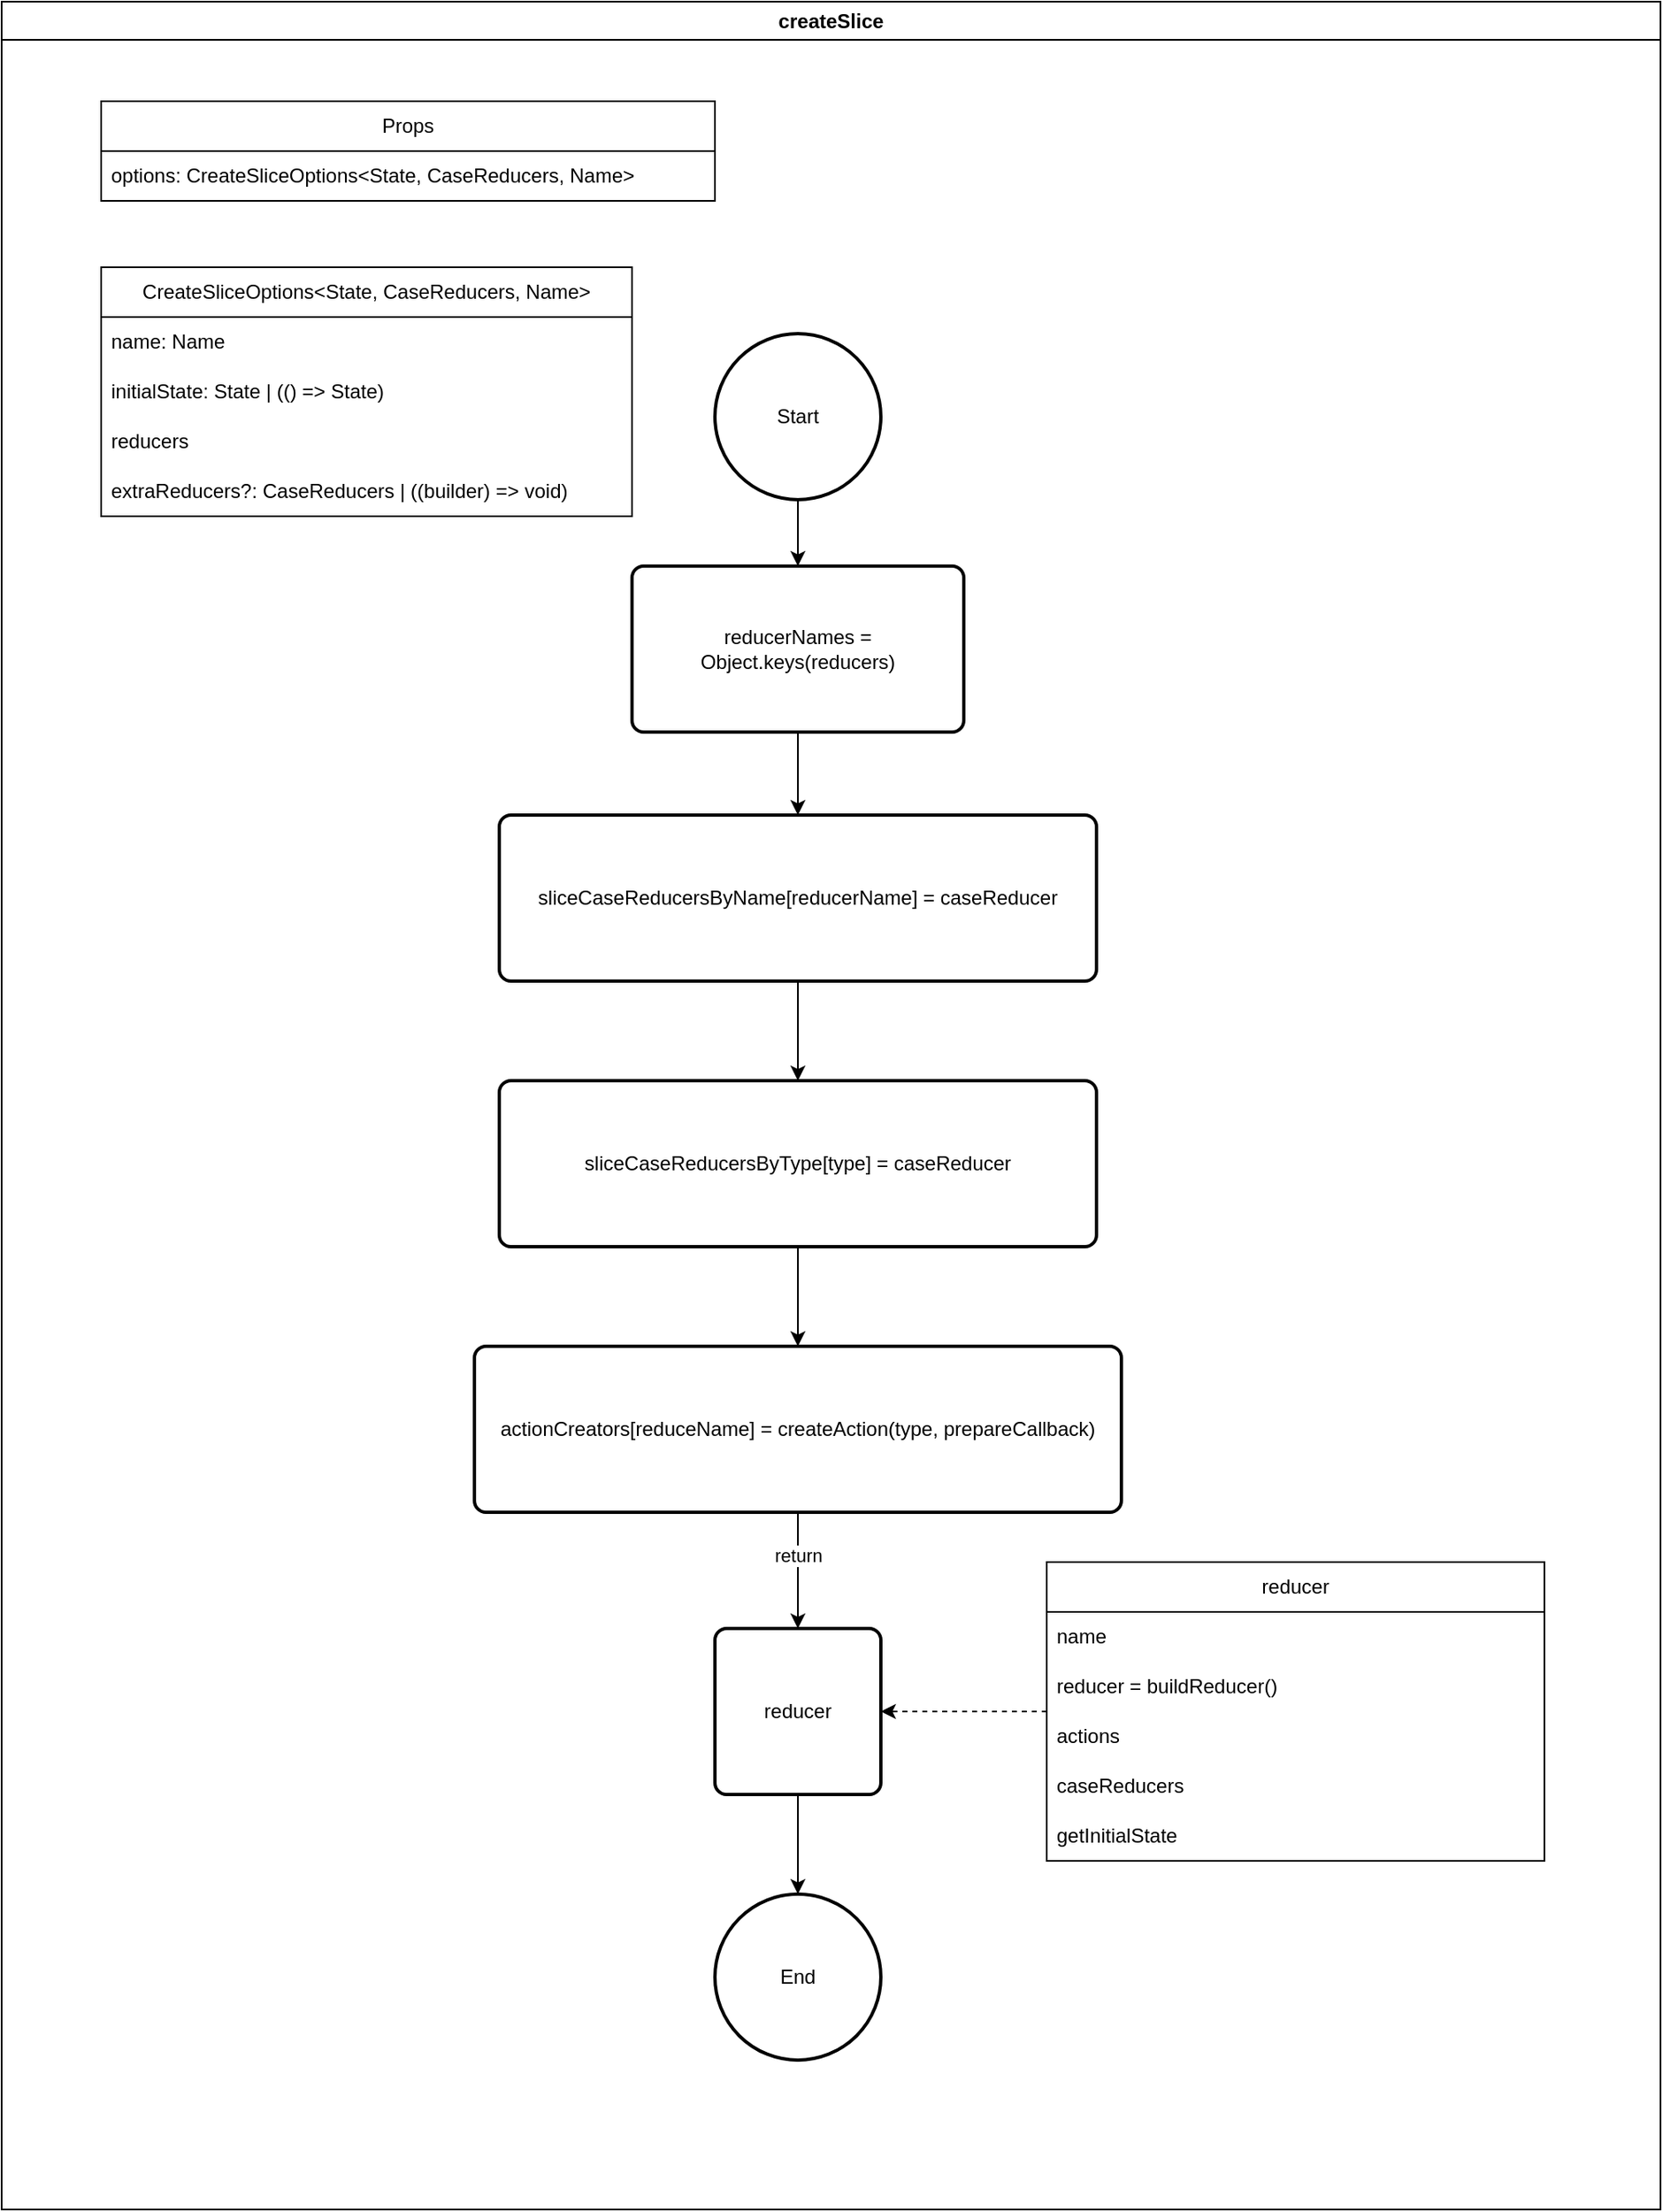 <mxfile version="20.8.17" type="github">
  <diagram name="第 1 页" id="fZb1YJsTouR2zSeK6e90">
    <mxGraphModel dx="2267" dy="2098" grid="1" gridSize="10" guides="1" tooltips="1" connect="1" arrows="1" fold="1" page="1" pageScale="1" pageWidth="827" pageHeight="1169" math="0" shadow="0">
      <root>
        <mxCell id="0" />
        <mxCell id="1" parent="0" />
        <mxCell id="zSz5Cbf9CI0ezcEtFcox-13" style="edgeStyle=orthogonalEdgeStyle;rounded=0;orthogonalLoop=1;jettySize=auto;html=1;entryX=0.5;entryY=0;entryDx=0;entryDy=0;" edge="1" parent="1" source="zSz5Cbf9CI0ezcEtFcox-1" target="zSz5Cbf9CI0ezcEtFcox-6">
          <mxGeometry relative="1" as="geometry" />
        </mxCell>
        <mxCell id="zSz5Cbf9CI0ezcEtFcox-1" value="Start" style="strokeWidth=2;html=1;shape=mxgraph.flowchart.start_2;whiteSpace=wrap;" vertex="1" parent="1">
          <mxGeometry x="350" y="250" width="100" height="100" as="geometry" />
        </mxCell>
        <mxCell id="zSz5Cbf9CI0ezcEtFcox-2" value="Props" style="swimlane;fontStyle=0;childLayout=stackLayout;horizontal=1;startSize=30;horizontalStack=0;resizeParent=1;resizeParentMax=0;resizeLast=0;collapsible=1;marginBottom=0;whiteSpace=wrap;html=1;" vertex="1" parent="1">
          <mxGeometry x="-20" y="110" width="370" height="60" as="geometry" />
        </mxCell>
        <mxCell id="zSz5Cbf9CI0ezcEtFcox-3" value="options: CreateSliceOptions&amp;lt;State, CaseReducers, Name&amp;gt;" style="text;strokeColor=none;fillColor=none;align=left;verticalAlign=middle;spacingLeft=4;spacingRight=4;overflow=hidden;points=[[0,0.5],[1,0.5]];portConstraint=eastwest;rotatable=0;whiteSpace=wrap;html=1;" vertex="1" parent="zSz5Cbf9CI0ezcEtFcox-2">
          <mxGeometry y="30" width="370" height="30" as="geometry" />
        </mxCell>
        <mxCell id="zSz5Cbf9CI0ezcEtFcox-14" style="edgeStyle=orthogonalEdgeStyle;rounded=0;orthogonalLoop=1;jettySize=auto;html=1;" edge="1" parent="1" source="zSz5Cbf9CI0ezcEtFcox-6" target="zSz5Cbf9CI0ezcEtFcox-12">
          <mxGeometry relative="1" as="geometry" />
        </mxCell>
        <mxCell id="zSz5Cbf9CI0ezcEtFcox-6" value="reducerNames = Object.keys(reducers)" style="rounded=1;whiteSpace=wrap;html=1;absoluteArcSize=1;arcSize=14;strokeWidth=2;" vertex="1" parent="1">
          <mxGeometry x="300" y="390" width="200" height="100" as="geometry" />
        </mxCell>
        <mxCell id="zSz5Cbf9CI0ezcEtFcox-7" value="CreateSliceOptions&amp;lt;State, CaseReducers, Name&amp;gt;" style="swimlane;fontStyle=0;childLayout=stackLayout;horizontal=1;startSize=30;horizontalStack=0;resizeParent=1;resizeParentMax=0;resizeLast=0;collapsible=1;marginBottom=0;whiteSpace=wrap;html=1;" vertex="1" parent="1">
          <mxGeometry x="-20" y="210" width="320" height="150" as="geometry" />
        </mxCell>
        <mxCell id="zSz5Cbf9CI0ezcEtFcox-8" value="name: Name" style="text;strokeColor=none;fillColor=none;align=left;verticalAlign=middle;spacingLeft=4;spacingRight=4;overflow=hidden;points=[[0,0.5],[1,0.5]];portConstraint=eastwest;rotatable=0;whiteSpace=wrap;html=1;" vertex="1" parent="zSz5Cbf9CI0ezcEtFcox-7">
          <mxGeometry y="30" width="320" height="30" as="geometry" />
        </mxCell>
        <mxCell id="zSz5Cbf9CI0ezcEtFcox-9" value="initialState: State | (() =&amp;gt; State)" style="text;strokeColor=none;fillColor=none;align=left;verticalAlign=middle;spacingLeft=4;spacingRight=4;overflow=hidden;points=[[0,0.5],[1,0.5]];portConstraint=eastwest;rotatable=0;whiteSpace=wrap;html=1;" vertex="1" parent="zSz5Cbf9CI0ezcEtFcox-7">
          <mxGeometry y="60" width="320" height="30" as="geometry" />
        </mxCell>
        <mxCell id="zSz5Cbf9CI0ezcEtFcox-10" value="reducers" style="text;strokeColor=none;fillColor=none;align=left;verticalAlign=middle;spacingLeft=4;spacingRight=4;overflow=hidden;points=[[0,0.5],[1,0.5]];portConstraint=eastwest;rotatable=0;whiteSpace=wrap;html=1;" vertex="1" parent="zSz5Cbf9CI0ezcEtFcox-7">
          <mxGeometry y="90" width="320" height="30" as="geometry" />
        </mxCell>
        <mxCell id="zSz5Cbf9CI0ezcEtFcox-11" value="extraReducers?: CaseReducers | ((builder) =&amp;gt; void)" style="text;strokeColor=none;fillColor=none;align=left;verticalAlign=middle;spacingLeft=4;spacingRight=4;overflow=hidden;points=[[0,0.5],[1,0.5]];portConstraint=eastwest;rotatable=0;whiteSpace=wrap;html=1;" vertex="1" parent="zSz5Cbf9CI0ezcEtFcox-7">
          <mxGeometry y="120" width="320" height="30" as="geometry" />
        </mxCell>
        <mxCell id="zSz5Cbf9CI0ezcEtFcox-18" style="edgeStyle=orthogonalEdgeStyle;rounded=0;orthogonalLoop=1;jettySize=auto;html=1;entryX=0.5;entryY=0;entryDx=0;entryDy=0;" edge="1" parent="1" source="zSz5Cbf9CI0ezcEtFcox-12" target="zSz5Cbf9CI0ezcEtFcox-17">
          <mxGeometry relative="1" as="geometry" />
        </mxCell>
        <mxCell id="zSz5Cbf9CI0ezcEtFcox-12" value="sliceCaseReducersByName[reducerName] = caseReducer" style="rounded=1;whiteSpace=wrap;html=1;absoluteArcSize=1;arcSize=14;strokeWidth=2;align=center;verticalAlign=middle;" vertex="1" parent="1">
          <mxGeometry x="220" y="540" width="360" height="100" as="geometry" />
        </mxCell>
        <mxCell id="zSz5Cbf9CI0ezcEtFcox-21" style="edgeStyle=orthogonalEdgeStyle;rounded=0;orthogonalLoop=1;jettySize=auto;html=1;" edge="1" parent="1" source="zSz5Cbf9CI0ezcEtFcox-15" target="zSz5Cbf9CI0ezcEtFcox-20">
          <mxGeometry relative="1" as="geometry" />
        </mxCell>
        <mxCell id="zSz5Cbf9CI0ezcEtFcox-22" value="return" style="edgeLabel;html=1;align=center;verticalAlign=middle;resizable=0;points=[];" vertex="1" connectable="0" parent="zSz5Cbf9CI0ezcEtFcox-21">
          <mxGeometry x="-0.258" relative="1" as="geometry">
            <mxPoint as="offset" />
          </mxGeometry>
        </mxCell>
        <mxCell id="zSz5Cbf9CI0ezcEtFcox-15" value="actionCreators[reduceName] = createAction(type, prepareCallback)" style="rounded=1;whiteSpace=wrap;html=1;absoluteArcSize=1;arcSize=14;strokeWidth=2;" vertex="1" parent="1">
          <mxGeometry x="205" y="860" width="390" height="100" as="geometry" />
        </mxCell>
        <mxCell id="zSz5Cbf9CI0ezcEtFcox-19" style="edgeStyle=orthogonalEdgeStyle;rounded=0;orthogonalLoop=1;jettySize=auto;html=1;" edge="1" parent="1" source="zSz5Cbf9CI0ezcEtFcox-17" target="zSz5Cbf9CI0ezcEtFcox-15">
          <mxGeometry relative="1" as="geometry" />
        </mxCell>
        <mxCell id="zSz5Cbf9CI0ezcEtFcox-17" value="sliceCaseReducersByType[type] = caseReducer" style="rounded=1;whiteSpace=wrap;html=1;absoluteArcSize=1;arcSize=14;strokeWidth=2;align=center;verticalAlign=middle;" vertex="1" parent="1">
          <mxGeometry x="220" y="700" width="360" height="100" as="geometry" />
        </mxCell>
        <mxCell id="zSz5Cbf9CI0ezcEtFcox-32" style="edgeStyle=orthogonalEdgeStyle;rounded=0;orthogonalLoop=1;jettySize=auto;html=1;entryX=0.5;entryY=0;entryDx=0;entryDy=0;entryPerimeter=0;" edge="1" parent="1" source="zSz5Cbf9CI0ezcEtFcox-20" target="zSz5Cbf9CI0ezcEtFcox-31">
          <mxGeometry relative="1" as="geometry" />
        </mxCell>
        <mxCell id="zSz5Cbf9CI0ezcEtFcox-20" value="reducer" style="rounded=1;whiteSpace=wrap;html=1;absoluteArcSize=1;arcSize=14;strokeWidth=2;" vertex="1" parent="1">
          <mxGeometry x="350" y="1030" width="100" height="100" as="geometry" />
        </mxCell>
        <mxCell id="zSz5Cbf9CI0ezcEtFcox-30" style="edgeStyle=orthogonalEdgeStyle;rounded=0;orthogonalLoop=1;jettySize=auto;html=1;entryX=1;entryY=0.5;entryDx=0;entryDy=0;dashed=1;" edge="1" parent="1" source="zSz5Cbf9CI0ezcEtFcox-24" target="zSz5Cbf9CI0ezcEtFcox-20">
          <mxGeometry relative="1" as="geometry" />
        </mxCell>
        <mxCell id="zSz5Cbf9CI0ezcEtFcox-24" value="reducer" style="swimlane;fontStyle=0;childLayout=stackLayout;horizontal=1;startSize=30;horizontalStack=0;resizeParent=1;resizeParentMax=0;resizeLast=0;collapsible=1;marginBottom=0;whiteSpace=wrap;html=1;" vertex="1" parent="1">
          <mxGeometry x="550" y="990" width="300" height="180" as="geometry" />
        </mxCell>
        <mxCell id="zSz5Cbf9CI0ezcEtFcox-25" value="name" style="text;strokeColor=none;fillColor=none;align=left;verticalAlign=middle;spacingLeft=4;spacingRight=4;overflow=hidden;points=[[0,0.5],[1,0.5]];portConstraint=eastwest;rotatable=0;whiteSpace=wrap;html=1;" vertex="1" parent="zSz5Cbf9CI0ezcEtFcox-24">
          <mxGeometry y="30" width="300" height="30" as="geometry" />
        </mxCell>
        <mxCell id="zSz5Cbf9CI0ezcEtFcox-26" value="reducer = buildReducer()" style="text;strokeColor=none;fillColor=none;align=left;verticalAlign=middle;spacingLeft=4;spacingRight=4;overflow=hidden;points=[[0,0.5],[1,0.5]];portConstraint=eastwest;rotatable=0;whiteSpace=wrap;html=1;" vertex="1" parent="zSz5Cbf9CI0ezcEtFcox-24">
          <mxGeometry y="60" width="300" height="30" as="geometry" />
        </mxCell>
        <mxCell id="zSz5Cbf9CI0ezcEtFcox-27" value="actions" style="text;strokeColor=none;fillColor=none;align=left;verticalAlign=middle;spacingLeft=4;spacingRight=4;overflow=hidden;points=[[0,0.5],[1,0.5]];portConstraint=eastwest;rotatable=0;whiteSpace=wrap;html=1;" vertex="1" parent="zSz5Cbf9CI0ezcEtFcox-24">
          <mxGeometry y="90" width="300" height="30" as="geometry" />
        </mxCell>
        <mxCell id="zSz5Cbf9CI0ezcEtFcox-28" value="caseReducers" style="text;strokeColor=none;fillColor=none;align=left;verticalAlign=middle;spacingLeft=4;spacingRight=4;overflow=hidden;points=[[0,0.5],[1,0.5]];portConstraint=eastwest;rotatable=0;whiteSpace=wrap;html=1;" vertex="1" parent="zSz5Cbf9CI0ezcEtFcox-24">
          <mxGeometry y="120" width="300" height="30" as="geometry" />
        </mxCell>
        <mxCell id="zSz5Cbf9CI0ezcEtFcox-29" value="getInitialState" style="text;strokeColor=none;fillColor=none;align=left;verticalAlign=middle;spacingLeft=4;spacingRight=4;overflow=hidden;points=[[0,0.5],[1,0.5]];portConstraint=eastwest;rotatable=0;whiteSpace=wrap;html=1;" vertex="1" parent="zSz5Cbf9CI0ezcEtFcox-24">
          <mxGeometry y="150" width="300" height="30" as="geometry" />
        </mxCell>
        <mxCell id="zSz5Cbf9CI0ezcEtFcox-31" value="End" style="strokeWidth=2;html=1;shape=mxgraph.flowchart.start_2;whiteSpace=wrap;" vertex="1" parent="1">
          <mxGeometry x="350" y="1190" width="100" height="100" as="geometry" />
        </mxCell>
        <mxCell id="zSz5Cbf9CI0ezcEtFcox-33" value="createSlice" style="swimlane;whiteSpace=wrap;html=1;" vertex="1" parent="1">
          <mxGeometry x="-80" y="50" width="1000" height="1330" as="geometry" />
        </mxCell>
      </root>
    </mxGraphModel>
  </diagram>
</mxfile>
